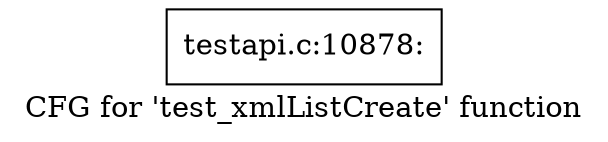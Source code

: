 digraph "CFG for 'test_xmlListCreate' function" {
	label="CFG for 'test_xmlListCreate' function";

	Node0x464b940 [shape=record,label="{testapi.c:10878:}"];
}

